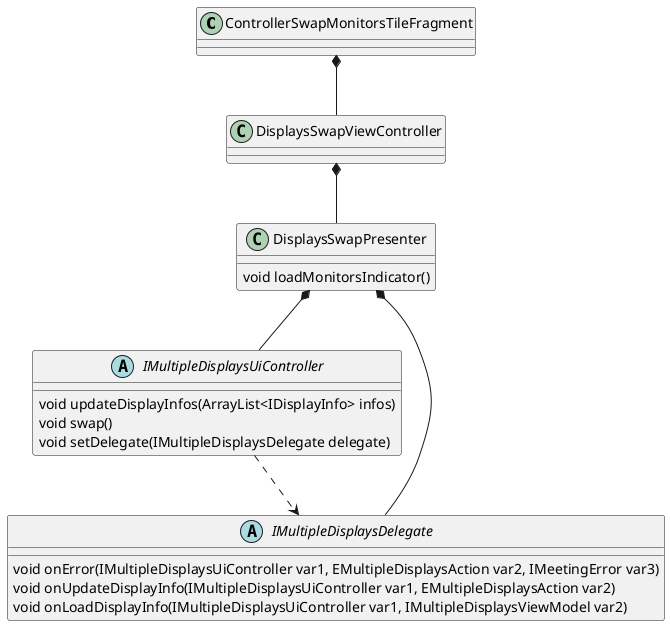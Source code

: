 @startuml
'https://plantuml.com/class-diagram

class ControllerSwapMonitorsTileFragment
class DisplaysSwapViewController
class DisplaysSwapPresenter {
    void loadMonitorsIndicator()
}
abstract class IMultipleDisplaysUiController {
    void updateDisplayInfos(ArrayList<IDisplayInfo> infos)
    void swap()
    void setDelegate(IMultipleDisplaysDelegate delegate)
}
abstract class IMultipleDisplaysDelegate {
    void onError(IMultipleDisplaysUiController var1, EMultipleDisplaysAction var2, IMeetingError var3)
    void onUpdateDisplayInfo(IMultipleDisplaysUiController var1, EMultipleDisplaysAction var2)
    void onLoadDisplayInfo(IMultipleDisplaysUiController var1, IMultipleDisplaysViewModel var2)
}

DisplaysSwapPresenter *-- IMultipleDisplaysUiController
DisplaysSwapPresenter *-- IMultipleDisplaysDelegate
IMultipleDisplaysUiController ..> IMultipleDisplaysDelegate
ControllerSwapMonitorsTileFragment *-- DisplaysSwapViewController
DisplaysSwapViewController *-- DisplaysSwapPresenter

@enduml
